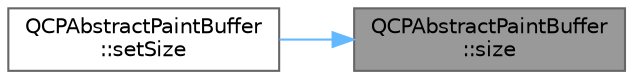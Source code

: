 digraph "QCPAbstractPaintBuffer::size"
{
 // LATEX_PDF_SIZE
  bgcolor="transparent";
  edge [fontname=Helvetica,fontsize=10,labelfontname=Helvetica,labelfontsize=10];
  node [fontname=Helvetica,fontsize=10,shape=box,height=0.2,width=0.4];
  rankdir="RL";
  Node1 [label="QCPAbstractPaintBuffer\l::size",height=0.2,width=0.4,color="gray40", fillcolor="grey60", style="filled", fontcolor="black",tooltip=" "];
  Node1 -> Node2 [dir="back",color="steelblue1",style="solid"];
  Node2 [label="QCPAbstractPaintBuffer\l::setSize",height=0.2,width=0.4,color="grey40", fillcolor="white", style="filled",URL="$class_q_c_p_abstract_paint_buffer.html#a8b68c3cd36533f1a4a23b5ce8cd66f01",tooltip=" "];
}
